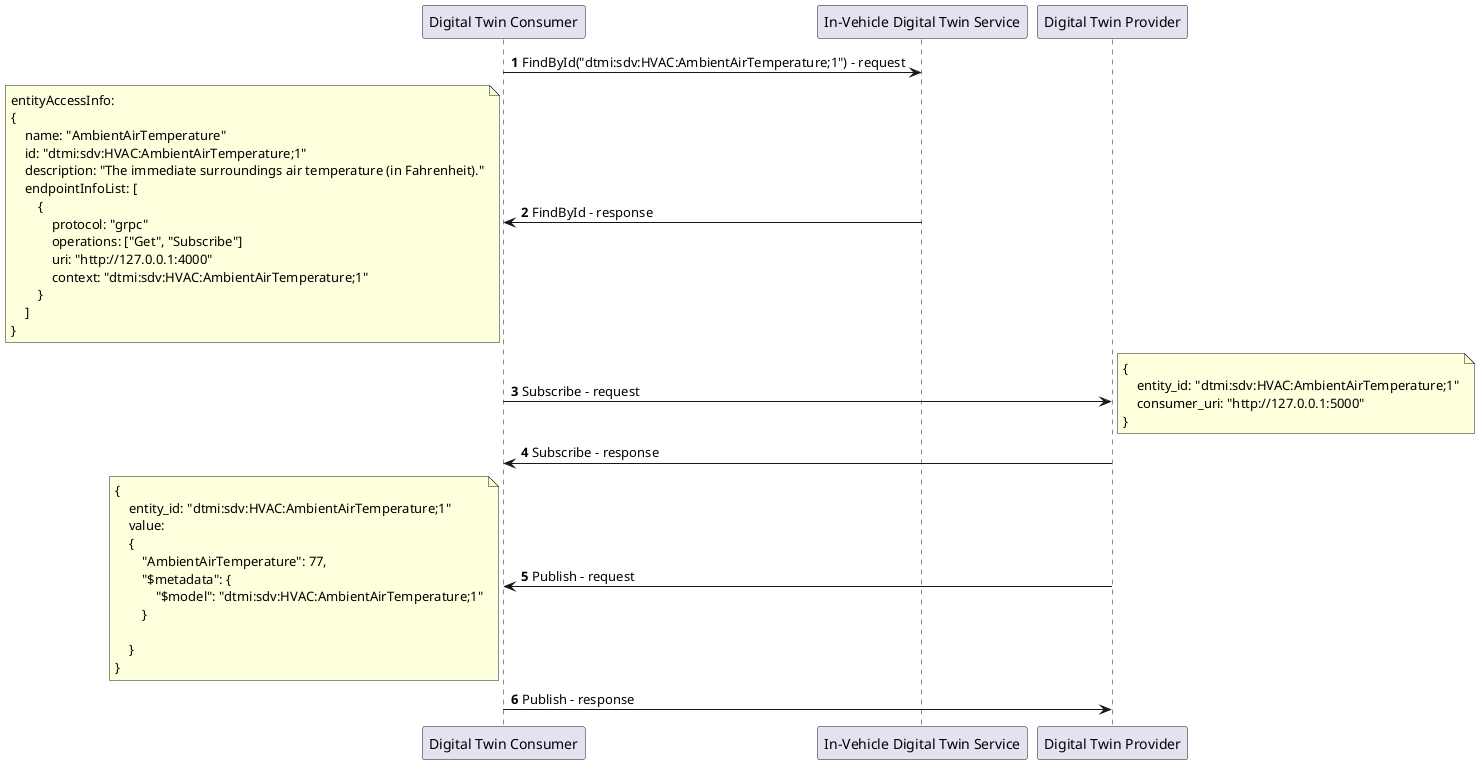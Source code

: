@startuml

autonumber

"Digital Twin Consumer" -> "In-Vehicle Digital Twin Service" : FindById("dtmi:sdv:HVAC:AmbientAirTemperature;1") - request
"Digital Twin Consumer" <- "In-Vehicle Digital Twin Service" : FindById - response
note left
entityAccessInfo:
{
    name: "AmbientAirTemperature"
    id: "dtmi:sdv:HVAC:AmbientAirTemperature;1"
    description: "The immediate surroundings air temperature (in Fahrenheit)."
    endpointInfoList: [
        {
            protocol: "grpc"
            operations: ["Get", "Subscribe"]
            uri: "http://127.0.0.1:4000"
            context: "dtmi:sdv:HVAC:AmbientAirTemperature;1"
        }
    ]
}
end note

"Digital Twin Consumer" -> "Digital Twin Provider" : Subscribe - request
note right
{
    entity_id: "dtmi:sdv:HVAC:AmbientAirTemperature;1"
    consumer_uri: "http://127.0.0.1:5000"
}
end note

"Digital Twin Consumer" <- "Digital Twin Provider" : Subscribe - response

"Digital Twin Consumer" <- "Digital Twin Provider" : Publish - request
note left
{
    entity_id: "dtmi:sdv:HVAC:AmbientAirTemperature;1"
    value:
    {
        "AmbientAirTemperature": 77,
        "$metadata": {
            "$model": "dtmi:sdv:HVAC:AmbientAirTemperature;1"
        }

    }
}
end note

"Digital Twin Consumer" -> "Digital Twin Provider" : Publish - response

@enduml
